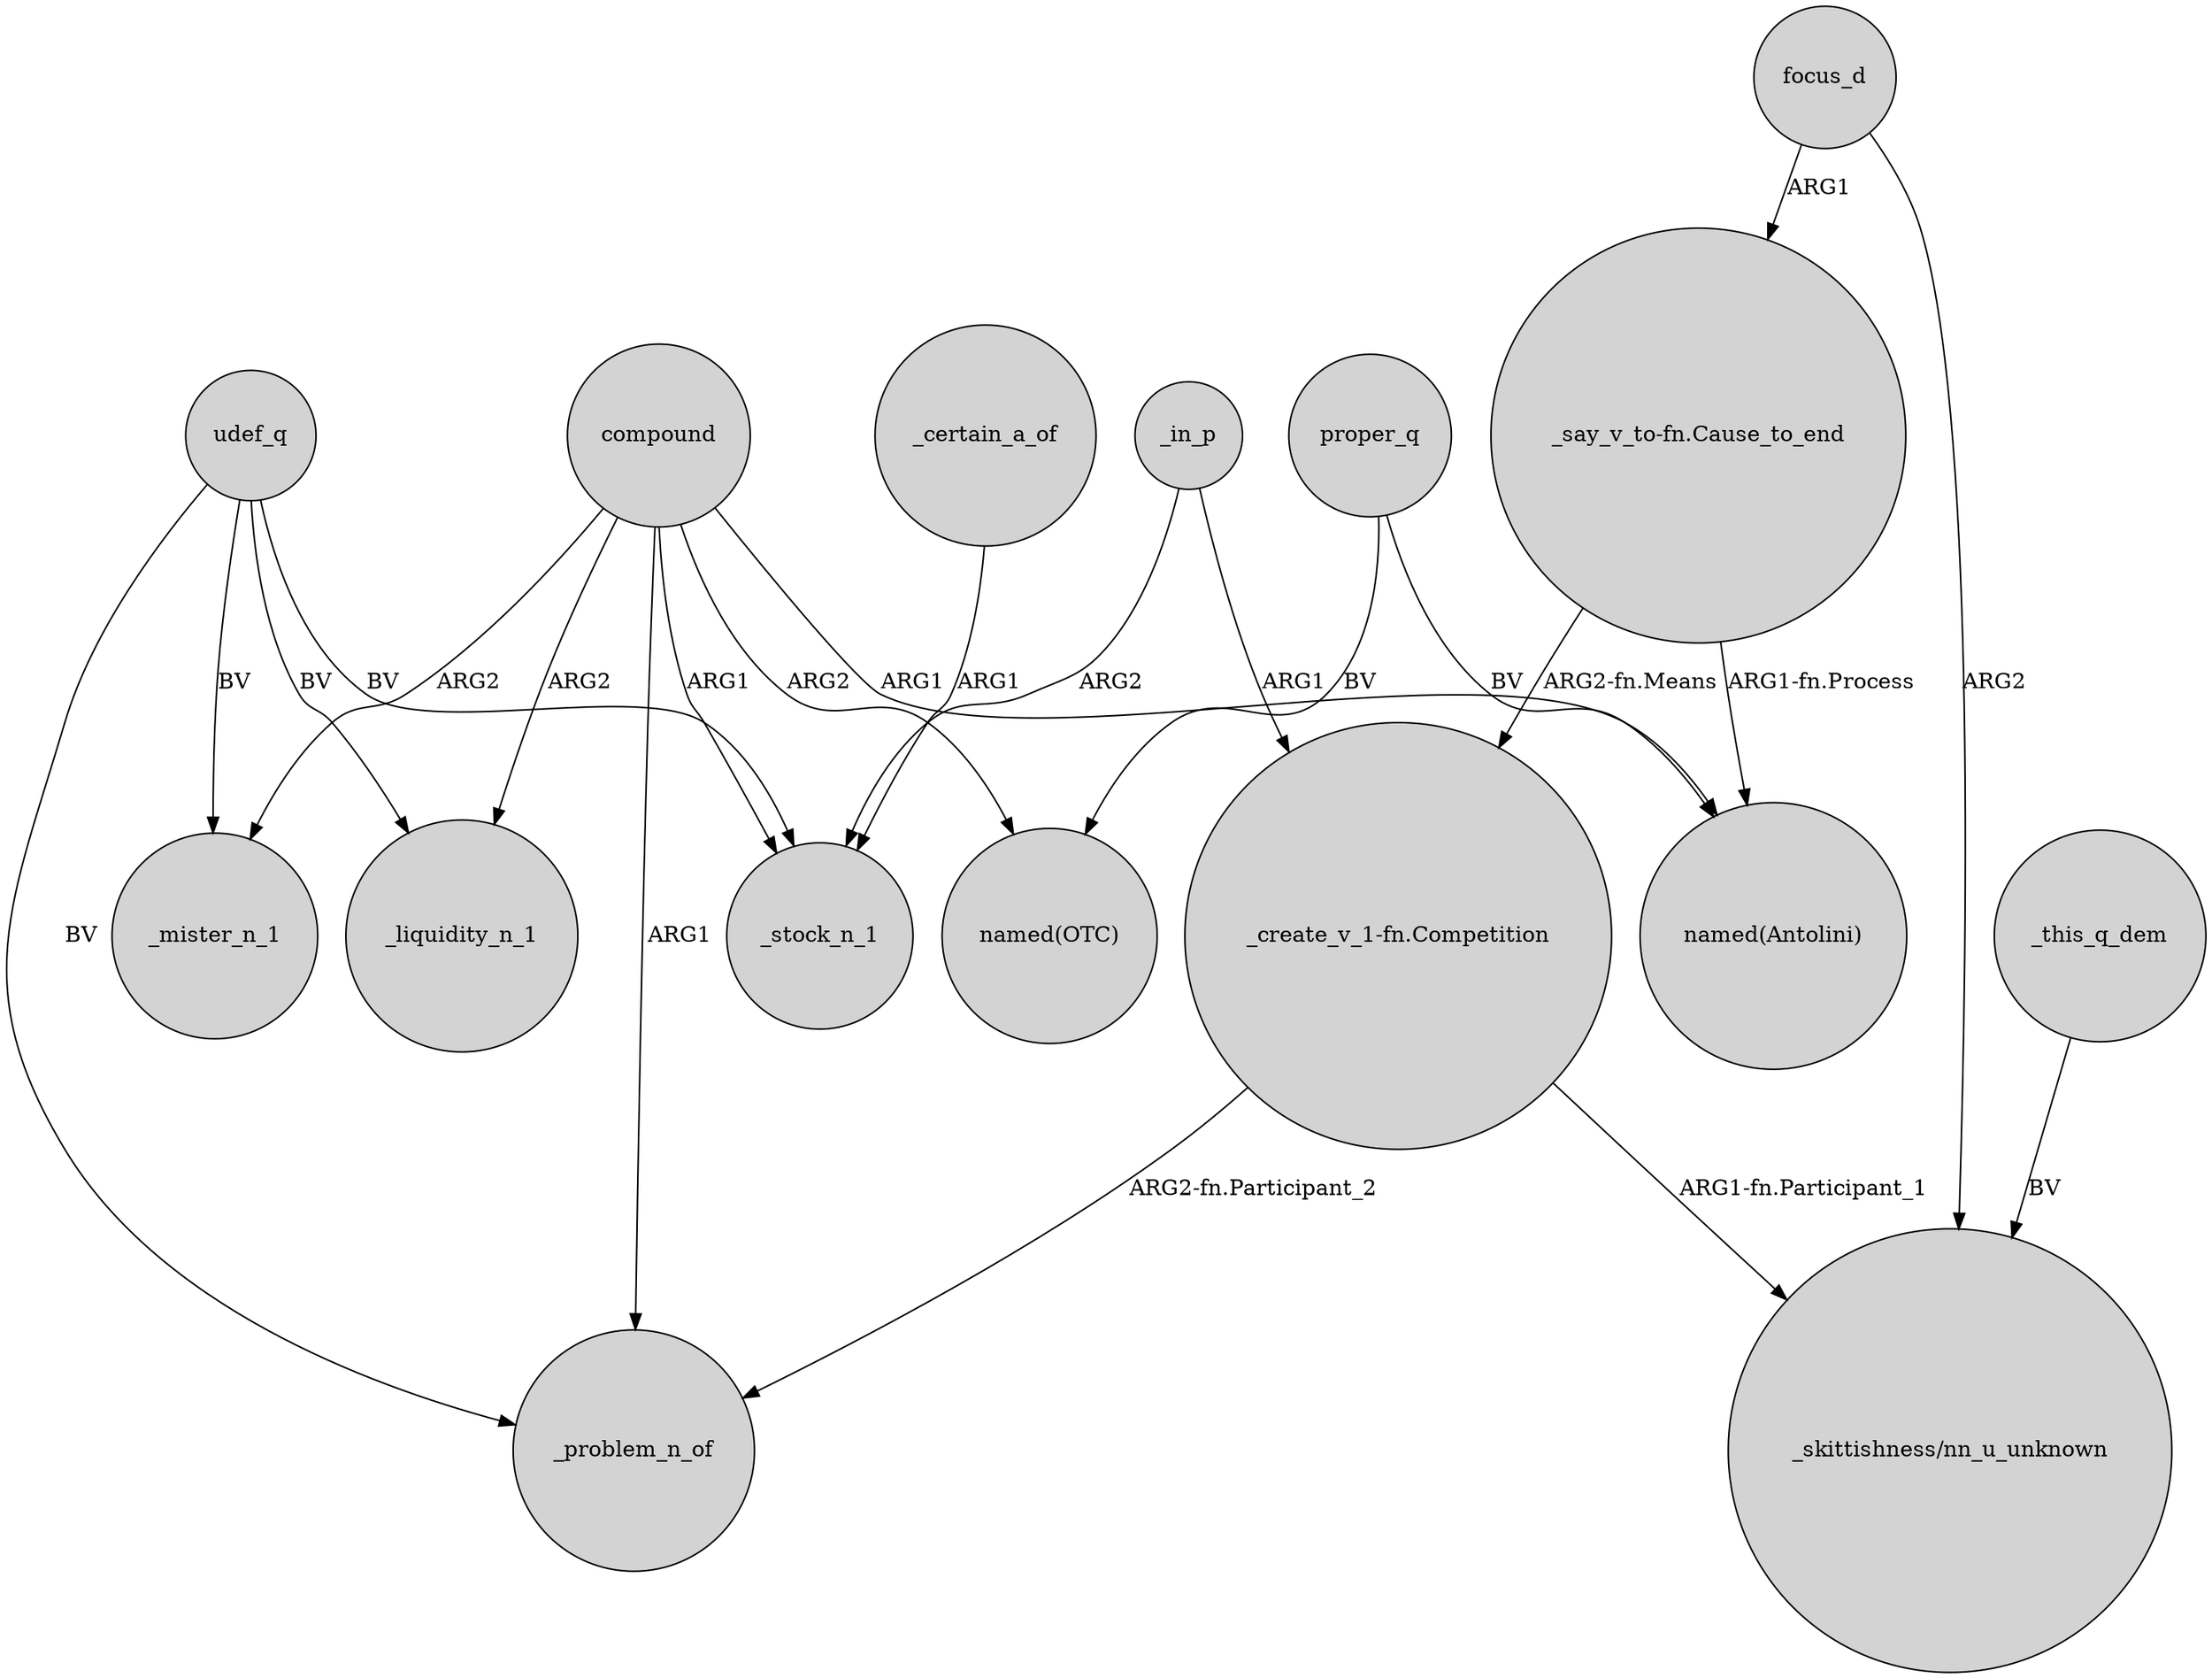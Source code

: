 digraph {
	node [shape=circle style=filled]
	compound -> _mister_n_1 [label=ARG2]
	"_create_v_1-fn.Competition" -> "_skittishness/nn_u_unknown" [label="ARG1-fn.Participant_1"]
	udef_q -> _problem_n_of [label=BV]
	focus_d -> "_say_v_to-fn.Cause_to_end" [label=ARG1]
	_this_q_dem -> "_skittishness/nn_u_unknown" [label=BV]
	_in_p -> "_create_v_1-fn.Competition" [label=ARG1]
	compound -> _problem_n_of [label=ARG1]
	"_say_v_to-fn.Cause_to_end" -> "named(Antolini)" [label="ARG1-fn.Process"]
	"_create_v_1-fn.Competition" -> _problem_n_of [label="ARG2-fn.Participant_2"]
	_certain_a_of -> _stock_n_1 [label=ARG1]
	compound -> "named(Antolini)" [label=ARG1]
	proper_q -> "named(Antolini)" [label=BV]
	udef_q -> _mister_n_1 [label=BV]
	compound -> _stock_n_1 [label=ARG1]
	udef_q -> _liquidity_n_1 [label=BV]
	udef_q -> _stock_n_1 [label=BV]
	"_say_v_to-fn.Cause_to_end" -> "_create_v_1-fn.Competition" [label="ARG2-fn.Means"]
	proper_q -> "named(OTC)" [label=BV]
	_in_p -> _stock_n_1 [label=ARG2]
	focus_d -> "_skittishness/nn_u_unknown" [label=ARG2]
	compound -> "named(OTC)" [label=ARG2]
	compound -> _liquidity_n_1 [label=ARG2]
}
